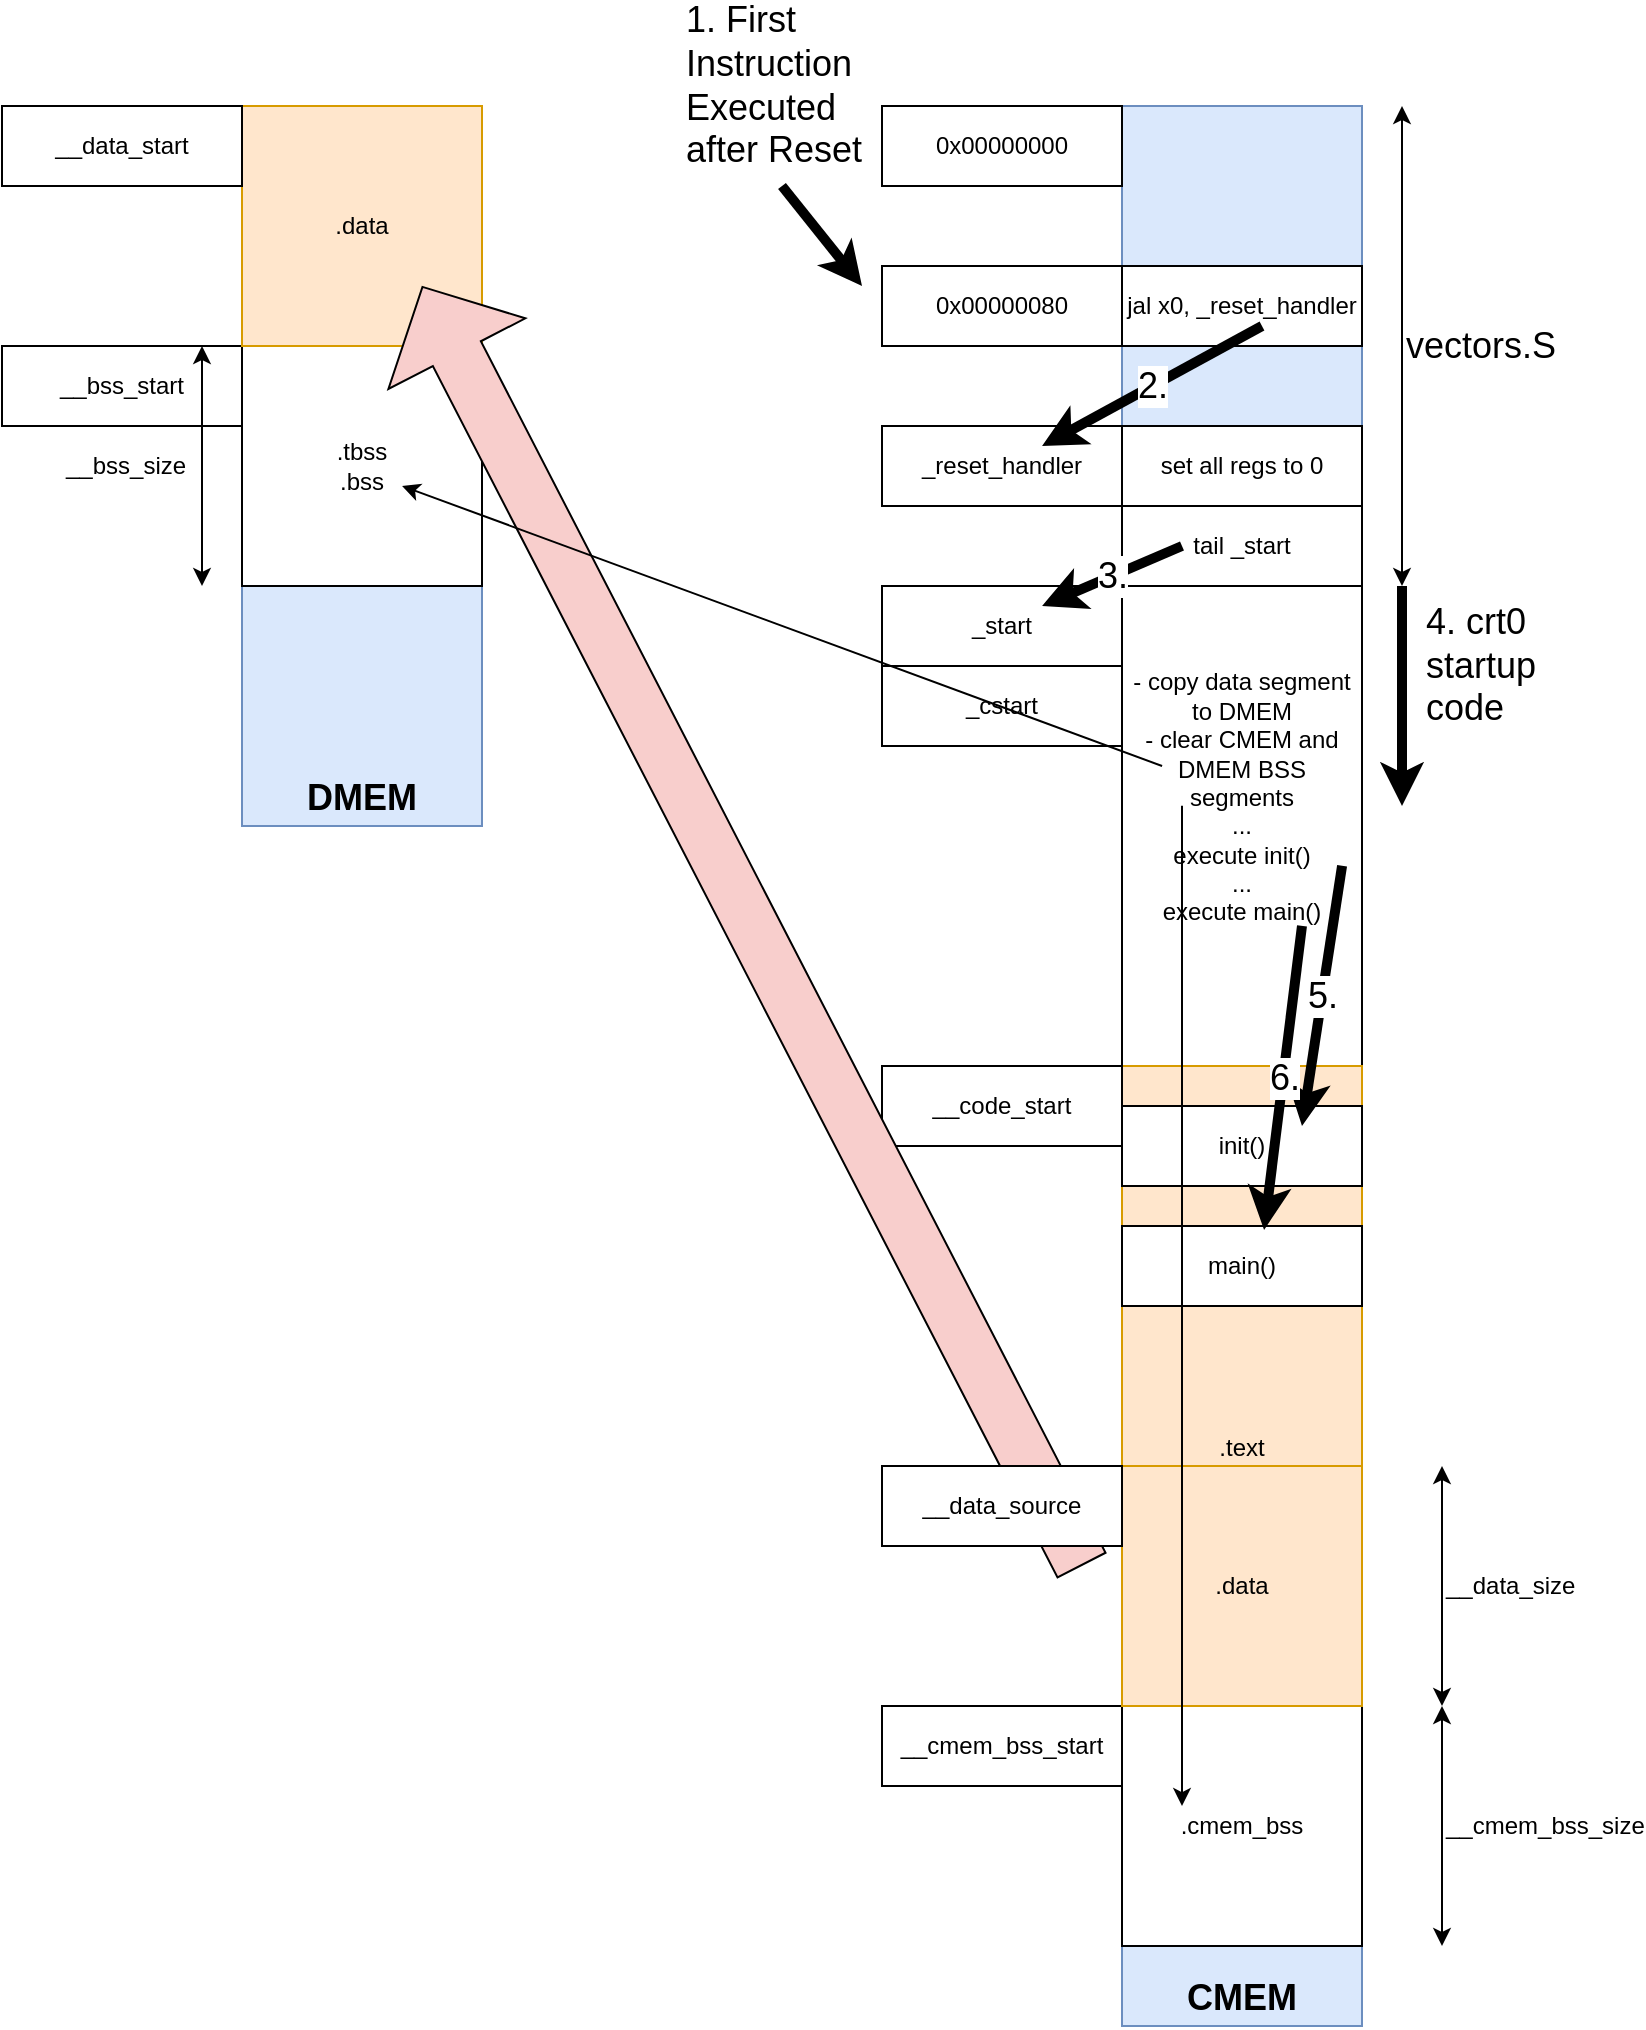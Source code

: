 <mxfile version="24.4.0" type="device">
  <diagram name="Page-1" id="ueiK5fOBO5i_SIte8CQ1">
    <mxGraphModel dx="2200" dy="1929" grid="1" gridSize="10" guides="1" tooltips="1" connect="1" arrows="1" fold="1" page="1" pageScale="1" pageWidth="850" pageHeight="1100" math="0" shadow="0">
      <root>
        <mxCell id="0" />
        <mxCell id="1" parent="0" />
        <mxCell id="eQVwrbU0B-6UAIk1BRom-1" value="&lt;b&gt;&lt;font style=&quot;font-size: 18px;&quot;&gt;CMEM&lt;/font&gt;&lt;/b&gt;" style="rounded=0;whiteSpace=wrap;html=1;verticalAlign=bottom;fillColor=#dae8fc;strokeColor=#6c8ebf;strokeWidth=1;perimeterSpacing=0;" parent="1" vertex="1">
          <mxGeometry x="80" y="40" width="120" height="960" as="geometry" />
        </mxCell>
        <mxCell id="eQVwrbU0B-6UAIk1BRom-2" value="&lt;font style=&quot;font-size: 18px;&quot;&gt;&lt;b&gt;DMEM&lt;/b&gt;&lt;/font&gt;" style="rounded=0;whiteSpace=wrap;html=1;fillColor=#dae8fc;strokeColor=#6c8ebf;verticalAlign=bottom;" parent="1" vertex="1">
          <mxGeometry x="-360" y="40" width="120" height="360" as="geometry" />
        </mxCell>
        <mxCell id="eQVwrbU0B-6UAIk1BRom-8" value="0x00000000" style="rounded=0;whiteSpace=wrap;html=1;" parent="1" vertex="1">
          <mxGeometry x="-40" y="40" width="120" height="40" as="geometry" />
        </mxCell>
        <mxCell id="eQVwrbU0B-6UAIk1BRom-9" value="0x00000080" style="rounded=0;whiteSpace=wrap;html=1;" parent="1" vertex="1">
          <mxGeometry x="-40" y="120" width="120" height="40" as="geometry" />
        </mxCell>
        <mxCell id="eQVwrbU0B-6UAIk1BRom-10" value="_reset_handler" style="rounded=0;whiteSpace=wrap;html=1;" parent="1" vertex="1">
          <mxGeometry x="-40" y="200" width="120" height="40" as="geometry" />
        </mxCell>
        <mxCell id="eQVwrbU0B-6UAIk1BRom-11" value="jal x0, _reset_handler" style="rounded=0;whiteSpace=wrap;html=1;" parent="1" vertex="1">
          <mxGeometry x="80" y="120" width="120" height="40" as="geometry" />
        </mxCell>
        <mxCell id="eQVwrbU0B-6UAIk1BRom-12" value="set all regs to 0" style="rounded=0;whiteSpace=wrap;html=1;" parent="1" vertex="1">
          <mxGeometry x="80" y="200" width="120" height="40" as="geometry" />
        </mxCell>
        <mxCell id="eQVwrbU0B-6UAIk1BRom-13" value="tail _start" style="rounded=0;whiteSpace=wrap;html=1;" parent="1" vertex="1">
          <mxGeometry x="80" y="240" width="120" height="40" as="geometry" />
        </mxCell>
        <mxCell id="eQVwrbU0B-6UAIk1BRom-14" value="_start" style="rounded=0;whiteSpace=wrap;html=1;" parent="1" vertex="1">
          <mxGeometry x="-40" y="280" width="120" height="40" as="geometry" />
        </mxCell>
        <mxCell id="eQVwrbU0B-6UAIk1BRom-15" value="&lt;div&gt;&lt;span style=&quot;background-color: initial;&quot;&gt;- copy data segment to DMEM&lt;/span&gt;&lt;br&gt;&lt;/div&gt;&lt;div&gt;- clear CMEM and DMEM BSS segments&lt;/div&gt;&lt;div&gt;...&lt;/div&gt;&lt;div&gt;execute init()&lt;/div&gt;&lt;div&gt;...&lt;/div&gt;&lt;div&gt;execute main()&lt;br&gt;&lt;div&gt;&lt;br&gt;&lt;br&gt;&lt;/div&gt;&lt;/div&gt;" style="rounded=0;whiteSpace=wrap;html=1;" parent="1" vertex="1">
          <mxGeometry x="80" y="280" width="120" height="240" as="geometry" />
        </mxCell>
        <mxCell id="eQVwrbU0B-6UAIk1BRom-16" value="_cstart" style="rounded=0;whiteSpace=wrap;html=1;" parent="1" vertex="1">
          <mxGeometry x="-40" y="320" width="120" height="40" as="geometry" />
        </mxCell>
        <mxCell id="eQVwrbU0B-6UAIk1BRom-24" value="__cmem_bss_start" style="rounded=0;whiteSpace=wrap;html=1;" parent="1" vertex="1">
          <mxGeometry x="-40" y="840" width="120" height="40" as="geometry" />
        </mxCell>
        <mxCell id="eQVwrbU0B-6UAIk1BRom-25" value=".cmem_bss" style="rounded=0;whiteSpace=wrap;html=1;" parent="1" vertex="1">
          <mxGeometry x="80" y="840" width="120" height="120" as="geometry" />
        </mxCell>
        <mxCell id="eQVwrbU0B-6UAIk1BRom-26" value="__cmem_bss_size" style="endArrow=classic;startArrow=classic;html=1;rounded=0;fontSize=12;align=left;" parent="1" edge="1">
          <mxGeometry width="50" height="50" relative="1" as="geometry">
            <mxPoint x="240" y="960" as="sourcePoint" />
            <mxPoint x="240" y="840" as="targetPoint" />
          </mxGeometry>
        </mxCell>
        <mxCell id="eQVwrbU0B-6UAIk1BRom-27" value=".data" style="rounded=0;whiteSpace=wrap;html=1;fillColor=#ffe6cc;strokeColor=#d79b00;" parent="1" vertex="1">
          <mxGeometry x="80" y="720" width="120" height="120" as="geometry" />
        </mxCell>
        <mxCell id="eQVwrbU0B-6UAIk1BRom-29" value="__data_size" style="endArrow=classic;startArrow=classic;html=1;rounded=0;fontSize=12;align=left;" parent="1" edge="1">
          <mxGeometry width="50" height="50" relative="1" as="geometry">
            <mxPoint x="240" y="840" as="sourcePoint" />
            <mxPoint x="240" y="720" as="targetPoint" />
          </mxGeometry>
        </mxCell>
        <mxCell id="eQVwrbU0B-6UAIk1BRom-31" value=".tbss&lt;div&gt;.bss&lt;/div&gt;" style="rounded=0;whiteSpace=wrap;html=1;" parent="1" vertex="1">
          <mxGeometry x="-360" y="160" width="120" height="120" as="geometry" />
        </mxCell>
        <mxCell id="eQVwrbU0B-6UAIk1BRom-32" value="__bss_start" style="rounded=0;whiteSpace=wrap;html=1;" parent="1" vertex="1">
          <mxGeometry x="-480" y="160" width="120" height="40" as="geometry" />
        </mxCell>
        <mxCell id="eQVwrbU0B-6UAIk1BRom-36" value=".text" style="rounded=0;whiteSpace=wrap;html=1;fillColor=#ffe6cc;strokeColor=#d79b00;verticalAlign=bottom;" parent="1" vertex="1">
          <mxGeometry x="80" y="520" width="120" height="200" as="geometry" />
        </mxCell>
        <mxCell id="eQVwrbU0B-6UAIk1BRom-37" value="__code_start" style="rounded=0;whiteSpace=wrap;html=1;" parent="1" vertex="1">
          <mxGeometry x="-40" y="520" width="120" height="40" as="geometry" />
        </mxCell>
        <mxCell id="eQVwrbU0B-6UAIk1BRom-17" value="init()" style="rounded=0;whiteSpace=wrap;html=1;" parent="1" vertex="1">
          <mxGeometry x="80" y="540" width="120" height="40" as="geometry" />
        </mxCell>
        <mxCell id="eQVwrbU0B-6UAIk1BRom-18" value="main()" style="rounded=0;whiteSpace=wrap;html=1;" parent="1" vertex="1">
          <mxGeometry x="80" y="600" width="120" height="40" as="geometry" />
        </mxCell>
        <mxCell id="eQVwrbU0B-6UAIk1BRom-38" value=".data" style="rounded=0;whiteSpace=wrap;html=1;fillColor=#ffe6cc;strokeColor=#d79b00;" parent="1" vertex="1">
          <mxGeometry x="-360" y="40" width="120" height="120" as="geometry" />
        </mxCell>
        <mxCell id="eQVwrbU0B-6UAIk1BRom-39" value="__data_start" style="rounded=0;whiteSpace=wrap;html=1;" parent="1" vertex="1">
          <mxGeometry x="-480" y="40" width="120" height="40" as="geometry" />
        </mxCell>
        <mxCell id="eQVwrbU0B-6UAIk1BRom-41" value="1. First&amp;nbsp;&lt;div&gt;Instruction&lt;div style=&quot;font-size: 18px;&quot;&gt;Executed&amp;nbsp;&lt;/div&gt;&lt;div style=&quot;font-size: 18px;&quot;&gt;after Reset&lt;/div&gt;&lt;/div&gt;" style="endArrow=classic;html=1;rounded=0;fontSize=18;strokeWidth=5;align=left;" parent="1" edge="1">
          <mxGeometry x="-1" y="-71" width="50" height="50" relative="1" as="geometry">
            <mxPoint x="-90" y="80" as="sourcePoint" />
            <mxPoint x="-50" y="130" as="targetPoint" />
            <mxPoint x="5" y="-94" as="offset" />
          </mxGeometry>
        </mxCell>
        <mxCell id="eQVwrbU0B-6UAIk1BRom-42" value="2." style="endArrow=classic;html=1;rounded=0;exitX=0.5;exitY=0.75;exitDx=0;exitDy=0;exitPerimeter=0;entryX=0.667;entryY=0.25;entryDx=0;entryDy=0;entryPerimeter=0;fontSize=18;strokeWidth=5;" parent="1" target="eQVwrbU0B-6UAIk1BRom-10" edge="1">
          <mxGeometry width="50" height="50" relative="1" as="geometry">
            <mxPoint x="150" y="150" as="sourcePoint" />
            <mxPoint x="-80" y="230" as="targetPoint" />
          </mxGeometry>
        </mxCell>
        <mxCell id="eQVwrbU0B-6UAIk1BRom-43" value="3." style="endArrow=classic;html=1;rounded=0;exitX=0.25;exitY=0.5;exitDx=0;exitDy=0;exitPerimeter=0;entryX=0.667;entryY=0.25;entryDx=0;entryDy=0;entryPerimeter=0;fontSize=18;strokeWidth=5;" parent="1" source="eQVwrbU0B-6UAIk1BRom-13" target="eQVwrbU0B-6UAIk1BRom-14" edge="1">
          <mxGeometry width="50" height="50" relative="1" as="geometry">
            <mxPoint x="380" y="190" as="sourcePoint" />
            <mxPoint x="430" y="140" as="targetPoint" />
          </mxGeometry>
        </mxCell>
        <mxCell id="eQVwrbU0B-6UAIk1BRom-44" value="&lt;font style=&quot;font-size: 18px;&quot;&gt;5.&lt;/font&gt;" style="endArrow=classic;html=1;rounded=0;exitX=0.917;exitY=0.583;exitDx=0;exitDy=0;exitPerimeter=0;strokeWidth=5;entryX=0.75;entryY=0.25;entryDx=0;entryDy=0;entryPerimeter=0;" parent="1" source="eQVwrbU0B-6UAIk1BRom-15" target="eQVwrbU0B-6UAIk1BRom-17" edge="1">
          <mxGeometry width="50" height="50" relative="1" as="geometry">
            <mxPoint x="290.0" y="440.08" as="sourcePoint" />
            <mxPoint x="430.04" y="560" as="targetPoint" />
          </mxGeometry>
        </mxCell>
        <mxCell id="eQVwrbU0B-6UAIk1BRom-45" value="&lt;font style=&quot;font-size: 18px;&quot;&gt;6.&lt;/font&gt;" style="endArrow=classic;html=1;rounded=0;exitX=0.75;exitY=0.708;exitDx=0;exitDy=0;exitPerimeter=0;entryX=0.592;entryY=0.05;entryDx=0;entryDy=0;entryPerimeter=0;strokeWidth=5;" parent="1" source="eQVwrbU0B-6UAIk1BRom-15" target="eQVwrbU0B-6UAIk1BRom-18" edge="1">
          <mxGeometry width="50" height="50" relative="1" as="geometry">
            <mxPoint x="420" y="530" as="sourcePoint" />
            <mxPoint x="470" y="480" as="targetPoint" />
          </mxGeometry>
        </mxCell>
        <mxCell id="eQVwrbU0B-6UAIk1BRom-51" value="" style="endArrow=classic;html=1;rounded=0;exitX=0.25;exitY=0.458;exitDx=0;exitDy=0;exitPerimeter=0;entryX=0.25;entryY=0.417;entryDx=0;entryDy=0;entryPerimeter=0;" parent="1" source="eQVwrbU0B-6UAIk1BRom-15" target="eQVwrbU0B-6UAIk1BRom-25" edge="1">
          <mxGeometry width="50" height="50" relative="1" as="geometry">
            <mxPoint x="600.04" y="440" as="sourcePoint" />
            <mxPoint x="300" y="630" as="targetPoint" />
          </mxGeometry>
        </mxCell>
        <mxCell id="eQVwrbU0B-6UAIk1BRom-55" value="4. crt0&amp;nbsp;&lt;div&gt;startup&amp;nbsp;&lt;/div&gt;&lt;div&gt;code&lt;/div&gt;" style="endArrow=classic;html=1;rounded=0;fontSize=18;align=left;strokeWidth=5;" parent="1" edge="1">
          <mxGeometry x="-0.273" y="10" width="50" height="50" relative="1" as="geometry">
            <mxPoint x="220" y="280" as="sourcePoint" />
            <mxPoint x="220" y="390" as="targetPoint" />
            <mxPoint as="offset" />
          </mxGeometry>
        </mxCell>
        <mxCell id="eQVwrbU0B-6UAIk1BRom-57" value="&lt;font style=&quot;font-size: 18px;&quot;&gt;vectors.S&lt;/font&gt;" style="endArrow=classic;startArrow=classic;html=1;rounded=0;align=left;" parent="1" edge="1">
          <mxGeometry width="50" height="50" relative="1" as="geometry">
            <mxPoint x="220" y="280" as="sourcePoint" />
            <mxPoint x="220" y="40" as="targetPoint" />
          </mxGeometry>
        </mxCell>
        <mxCell id="eQVwrbU0B-6UAIk1BRom-53" value="" style="shape=flexArrow;endArrow=classic;html=1;rounded=0;endWidth=49;endSize=12.18;width=27;fillColor=#f8cecc;strokeColor=default;entryX=0.75;entryY=0.75;entryDx=0;entryDy=0;entryPerimeter=0;" parent="1" edge="1" target="eQVwrbU0B-6UAIk1BRom-38">
          <mxGeometry width="50" height="50" relative="1" as="geometry">
            <mxPoint x="60" y="770" as="sourcePoint" />
            <mxPoint x="-170" y="300" as="targetPoint" />
          </mxGeometry>
        </mxCell>
        <mxCell id="eQVwrbU0B-6UAIk1BRom-33" value="__bss_size" style="endArrow=classic;startArrow=classic;html=1;rounded=0;fontSize=12;align=left;" parent="1" edge="1">
          <mxGeometry y="70" width="50" height="50" relative="1" as="geometry">
            <mxPoint x="-380" y="280" as="sourcePoint" />
            <mxPoint x="-380" y="160" as="targetPoint" />
            <mxPoint as="offset" />
          </mxGeometry>
        </mxCell>
        <mxCell id="eQVwrbU0B-6UAIk1BRom-52" value="" style="endArrow=classic;html=1;rounded=0;exitX=0.167;exitY=0.375;exitDx=0;exitDy=0;exitPerimeter=0;entryX=0.667;entryY=0.583;entryDx=0;entryDy=0;entryPerimeter=0;" parent="1" source="eQVwrbU0B-6UAIk1BRom-15" target="eQVwrbU0B-6UAIk1BRom-31" edge="1">
          <mxGeometry width="50" height="50" relative="1" as="geometry">
            <mxPoint x="330" y="660" as="sourcePoint" />
            <mxPoint x="380" y="610" as="targetPoint" />
          </mxGeometry>
        </mxCell>
        <mxCell id="eQVwrbU0B-6UAIk1BRom-28" value="__data_source" style="rounded=0;whiteSpace=wrap;html=1;" parent="1" vertex="1">
          <mxGeometry x="-40" y="720" width="120" height="40" as="geometry" />
        </mxCell>
      </root>
    </mxGraphModel>
  </diagram>
</mxfile>
